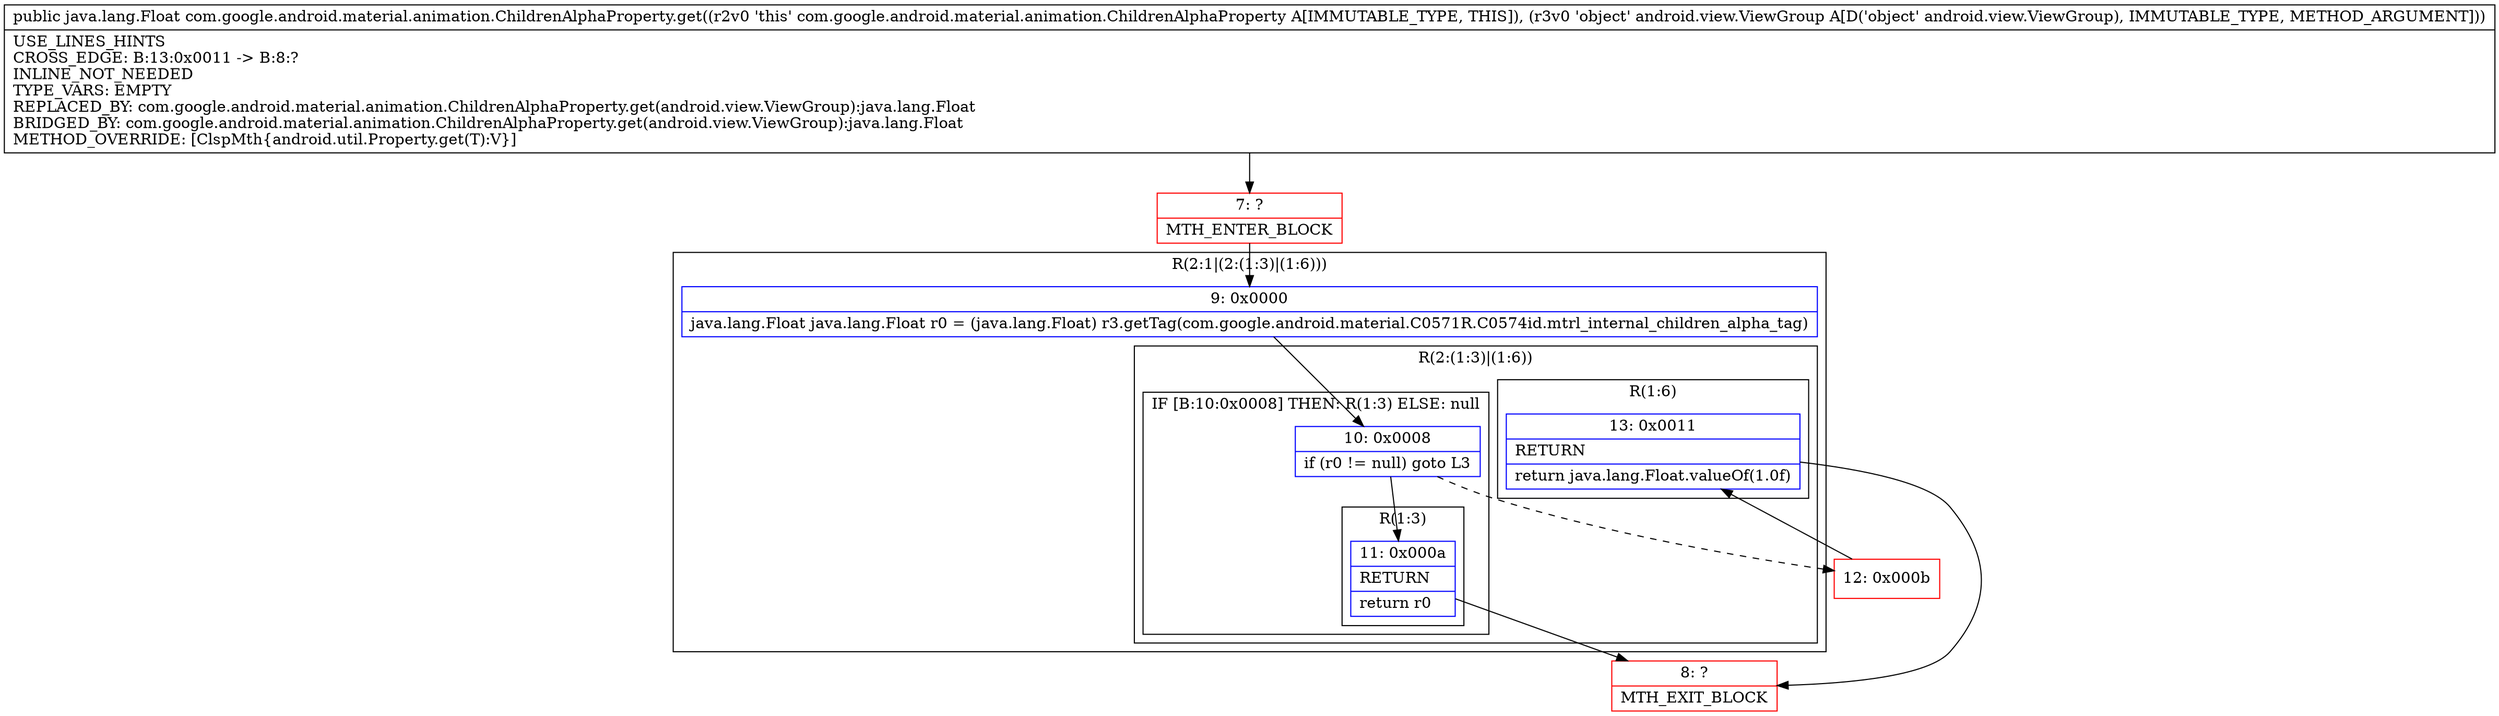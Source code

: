 digraph "CFG forcom.google.android.material.animation.ChildrenAlphaProperty.get(Landroid\/view\/ViewGroup;)Ljava\/lang\/Float;" {
subgraph cluster_Region_1904536530 {
label = "R(2:1|(2:(1:3)|(1:6)))";
node [shape=record,color=blue];
Node_9 [shape=record,label="{9\:\ 0x0000|java.lang.Float java.lang.Float r0 = (java.lang.Float) r3.getTag(com.google.android.material.C0571R.C0574id.mtrl_internal_children_alpha_tag)\l}"];
subgraph cluster_Region_1893351852 {
label = "R(2:(1:3)|(1:6))";
node [shape=record,color=blue];
subgraph cluster_IfRegion_251321270 {
label = "IF [B:10:0x0008] THEN: R(1:3) ELSE: null";
node [shape=record,color=blue];
Node_10 [shape=record,label="{10\:\ 0x0008|if (r0 != null) goto L3\l}"];
subgraph cluster_Region_1727036714 {
label = "R(1:3)";
node [shape=record,color=blue];
Node_11 [shape=record,label="{11\:\ 0x000a|RETURN\l|return r0\l}"];
}
}
subgraph cluster_Region_2122049571 {
label = "R(1:6)";
node [shape=record,color=blue];
Node_13 [shape=record,label="{13\:\ 0x0011|RETURN\l|return java.lang.Float.valueOf(1.0f)\l}"];
}
}
}
Node_7 [shape=record,color=red,label="{7\:\ ?|MTH_ENTER_BLOCK\l}"];
Node_8 [shape=record,color=red,label="{8\:\ ?|MTH_EXIT_BLOCK\l}"];
Node_12 [shape=record,color=red,label="{12\:\ 0x000b}"];
MethodNode[shape=record,label="{public java.lang.Float com.google.android.material.animation.ChildrenAlphaProperty.get((r2v0 'this' com.google.android.material.animation.ChildrenAlphaProperty A[IMMUTABLE_TYPE, THIS]), (r3v0 'object' android.view.ViewGroup A[D('object' android.view.ViewGroup), IMMUTABLE_TYPE, METHOD_ARGUMENT]))  | USE_LINES_HINTS\lCROSS_EDGE: B:13:0x0011 \-\> B:8:?\lINLINE_NOT_NEEDED\lTYPE_VARS: EMPTY\lREPLACED_BY: com.google.android.material.animation.ChildrenAlphaProperty.get(android.view.ViewGroup):java.lang.Float\lBRIDGED_BY: com.google.android.material.animation.ChildrenAlphaProperty.get(android.view.ViewGroup):java.lang.Float\lMETHOD_OVERRIDE: [ClspMth\{android.util.Property.get(T):V\}]\l}"];
MethodNode -> Node_7;Node_9 -> Node_10;
Node_10 -> Node_11;
Node_10 -> Node_12[style=dashed];
Node_11 -> Node_8;
Node_13 -> Node_8;
Node_7 -> Node_9;
Node_12 -> Node_13;
}

